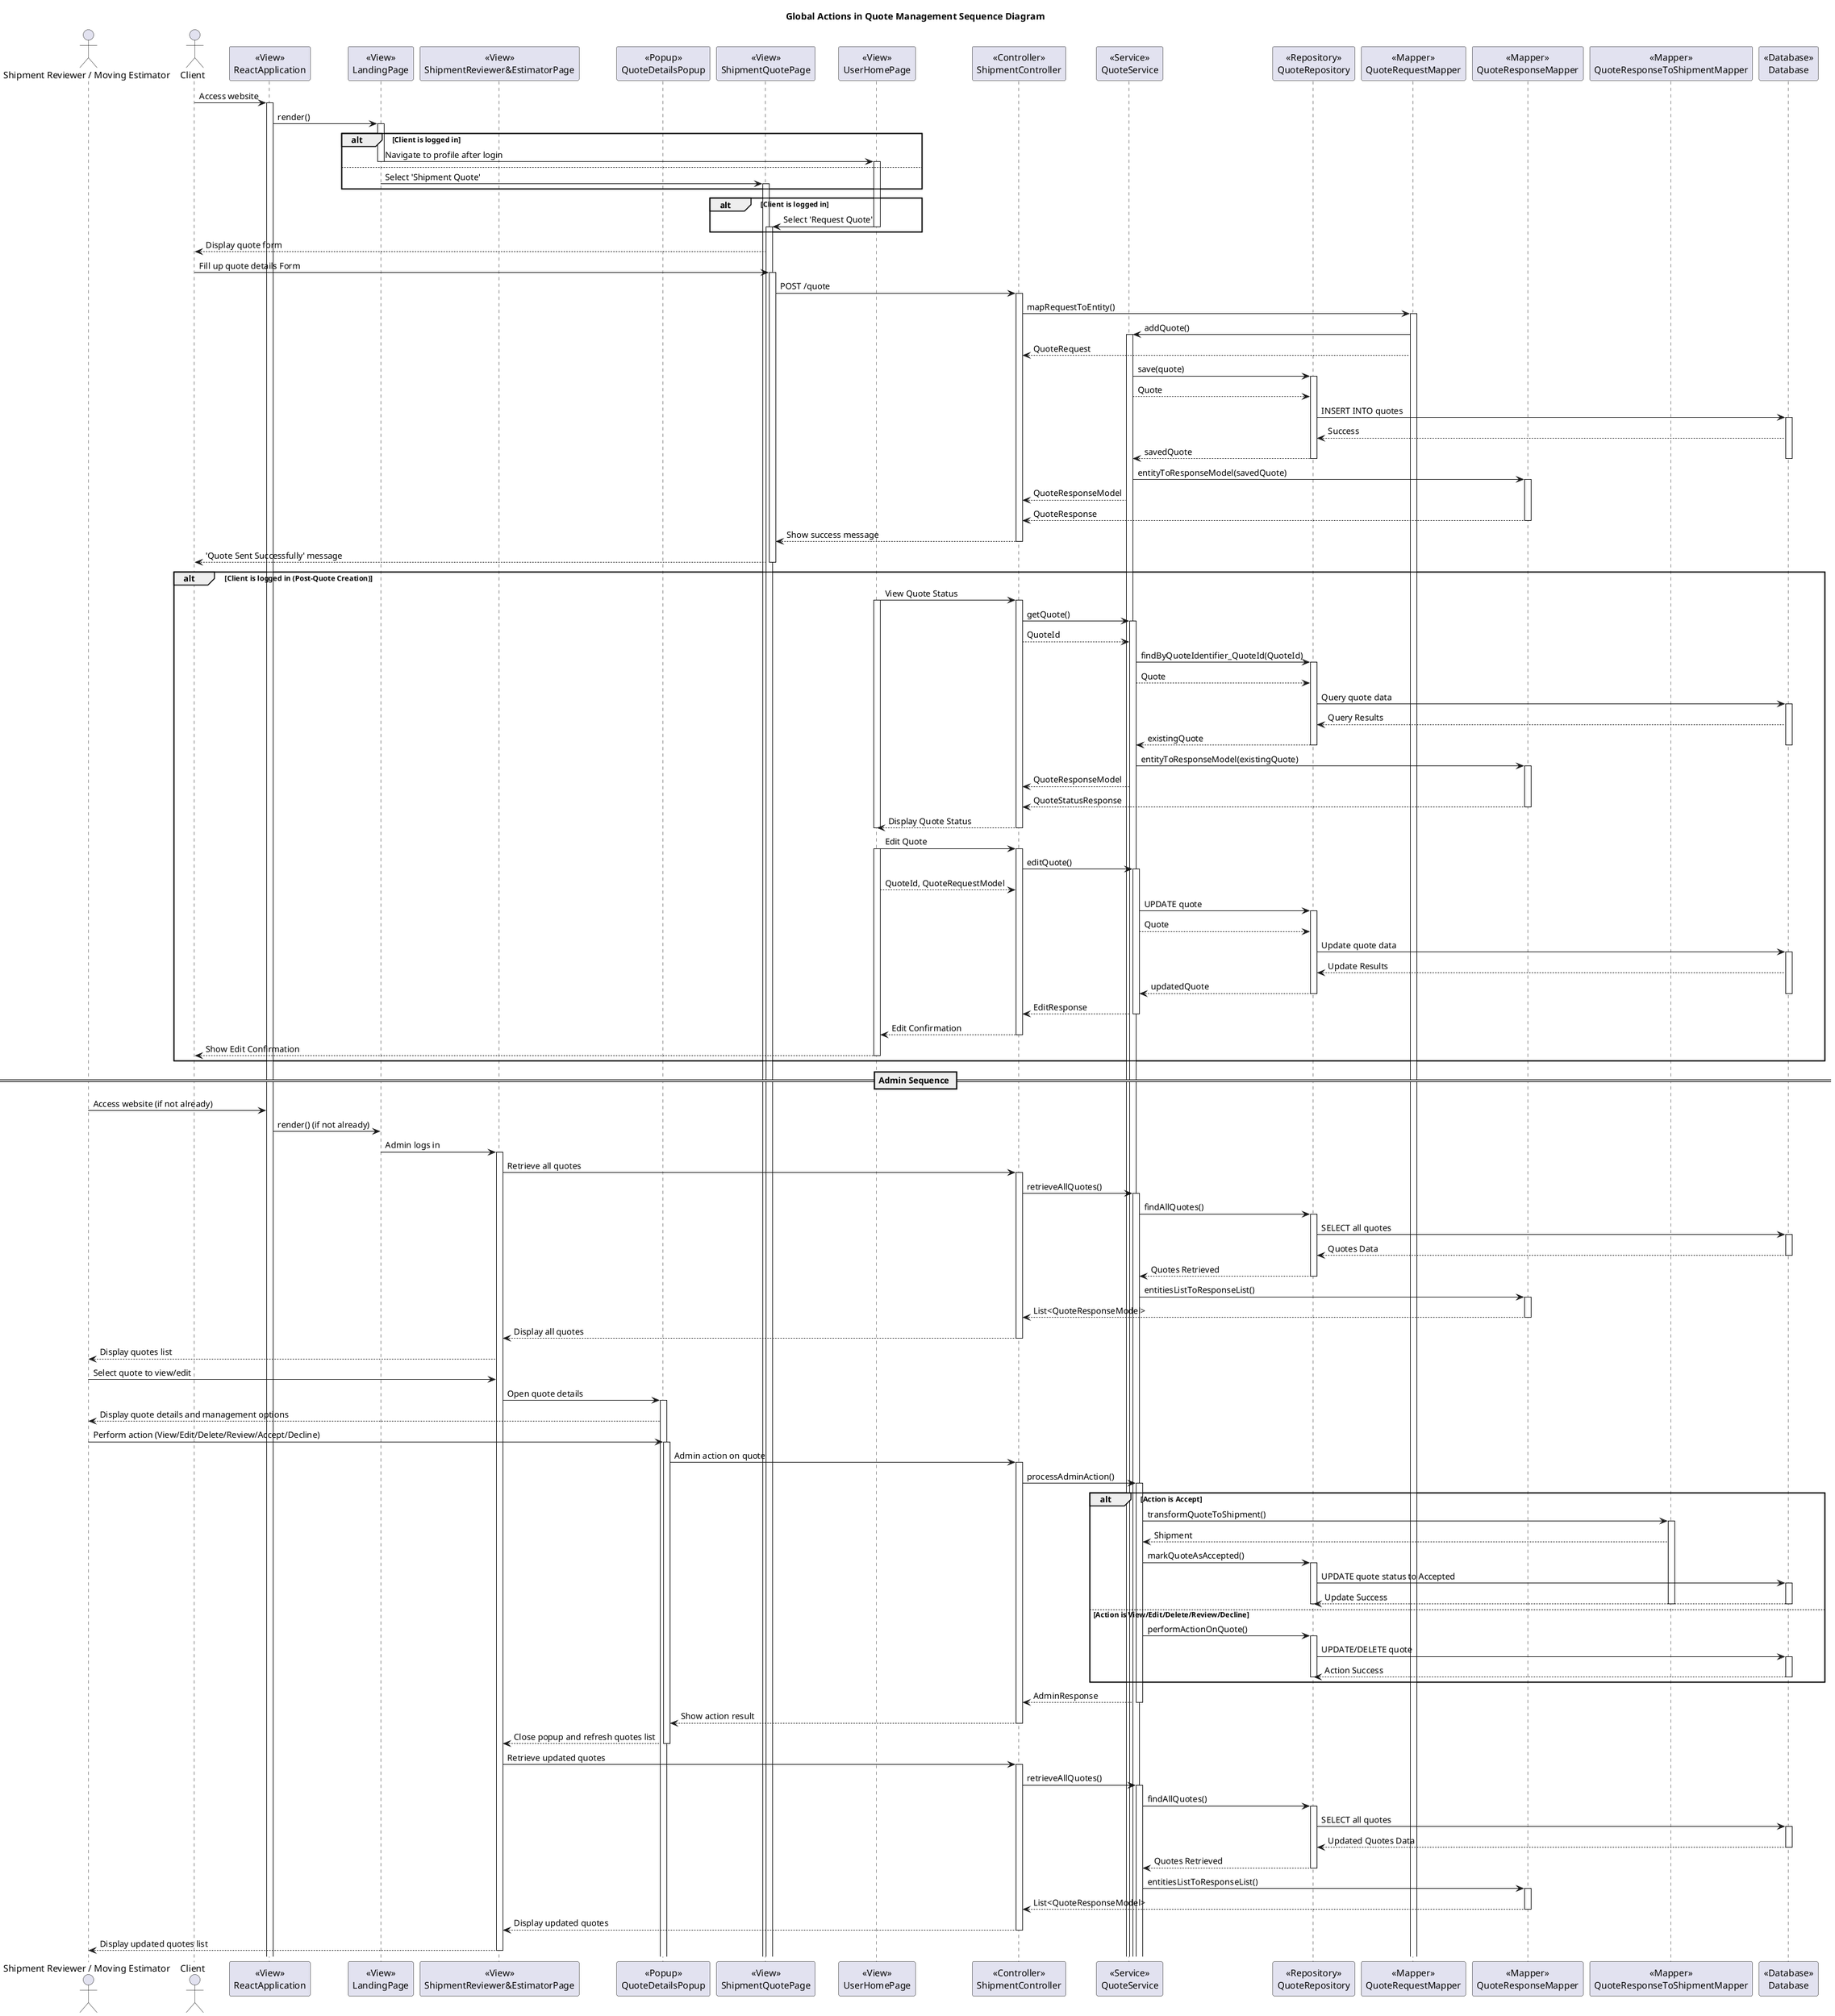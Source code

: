 @startuml
title Global Actions in Quote Management Sequence Diagram

actor "Shipment Reviewer / Moving Estimator" as Admin
actor Client

participant ReactApplication as "<<View>>\nReactApplication"
participant LandingPage as "<<View>>\nLandingPage"
participant ShipmentReviewerPage as "<<View>>\nShipmentReviewer&EstimatorPage"
participant QuotePopup as "<<Popup>>\nQuoteDetailsPopup"
participant ShipmentQuotePage as "<<View>>\nShipmentQuotePage"
participant UserHomePage as "<<View>>\nUserHomePage"
participant ShipmentController as "<<Controller>>\nShipmentController"
participant QuoteService as "<<Service>>\nQuoteService"
participant QuoteRepository as "<<Repository>>\nQuoteRepository"
participant QuoteRequestMapper as "<<Mapper>>\nQuoteRequestMapper"
participant QuoteResponseMapper as "<<Mapper>>\nQuoteResponseMapper"
participant QuoteResponseToShipmentMapper as "<<Mapper>>\nQuoteResponseToShipmentMapper"
participant Database as "<<Database>>\nDatabase"

' Client Actions
Client -> ReactApplication : Access website
activate ReactApplication
ReactApplication -> LandingPage : render()
activate LandingPage

alt Client is logged in
    LandingPage -> UserHomePage : Navigate to profile after login
    deactivate LandingPage
    activate UserHomePage
else
    LandingPage -> ShipmentQuotePage : Select 'Shipment Quote'
    deactivate LandingPage
    activate ShipmentQuotePage
end

alt Client is logged in
    UserHomePage -> ShipmentQuotePage : Select 'Request Quote'
    deactivate UserHomePage
    activate ShipmentQuotePage
end

ShipmentQuotePage --> Client : Display quote form
Client -> ShipmentQuotePage : Fill up quote details Form
activate ShipmentQuotePage

ShipmentQuotePage -> ShipmentController : POST /quote
activate ShipmentController

ShipmentController -> QuoteRequestMapper : mapRequestToEntity()
activate QuoteRequestMapper

QuoteRequestMapper -> QuoteService : addQuote()
activate QuoteService
QuoteRequestMapper --> ShipmentController : QuoteRequest

QuoteService -> QuoteRepository : save(quote)
activate QuoteRepository
QuoteService --> QuoteRepository : Quote

QuoteRepository -> Database : INSERT INTO quotes
activate Database
Database --> QuoteRepository : Success
QuoteRepository --> QuoteService : savedQuote

deactivate Database
deactivate QuoteRepository

QuoteService -> QuoteResponseMapper : entityToResponseModel(savedQuote)
activate QuoteResponseMapper
QuoteService --> ShipmentController : QuoteResponseModel

QuoteResponseMapper --> ShipmentController : QuoteResponse
deactivate QuoteResponseMapper

ShipmentController --> ShipmentQuotePage : Show success message
deactivate ShipmentController

ShipmentQuotePage --> Client : 'Quote Sent Successfully' message
deactivate ShipmentQuotePage

alt Client is logged in (Post-Quote Creation)
    UserHomePage -> ShipmentController : View Quote Status
    activate UserHomePage
    activate ShipmentController

    ShipmentController -> QuoteService : getQuote()
    activate QuoteService
    ShipmentController --> QuoteService : QuoteId

    QuoteService -> QuoteRepository : findByQuoteIdentifier_QuoteId(QuoteId)
    activate QuoteRepository
    QuoteService --> QuoteRepository : Quote

    QuoteRepository -> Database : Query quote data
    activate Database
    Database --> QuoteRepository : Query Results
    QuoteRepository --> QuoteService : existingQuote

    deactivate Database
    deactivate QuoteRepository

    QuoteService -> QuoteResponseMapper : entityToResponseModel(existingQuote)
    activate QuoteResponseMapper
    QuoteService --> ShipmentController : QuoteResponseModel

    QuoteResponseMapper --> ShipmentController : QuoteStatusResponse
    deactivate QuoteResponseMapper

    ShipmentController --> UserHomePage : Display Quote Status
    deactivate ShipmentController
    deactivate UserHomePage

    UserHomePage -> ShipmentController : Edit Quote
    activate UserHomePage
    activate ShipmentController

    ShipmentController -> QuoteService : editQuote()
    activate QuoteService
    UserHomePage --> ShipmentController : QuoteId, QuoteRequestModel

    QuoteService -> QuoteRepository : UPDATE quote
    activate QuoteRepository
    QuoteService --> QuoteRepository : Quote

    QuoteRepository -> Database : Update quote data
    activate Database
    Database --> QuoteRepository : Update Results
    QuoteRepository --> QuoteService : updatedQuote

    deactivate Database
    deactivate QuoteRepository

    QuoteService --> ShipmentController : EditResponse
    deactivate QuoteService

    ShipmentController --> UserHomePage : Edit Confirmation
    deactivate ShipmentController

    UserHomePage --> Client : Show Edit Confirmation
    deactivate UserHomePage
end

== Admin Sequence ==

Admin -> ReactApplication : Access website (if not already)
ReactApplication -> LandingPage : render() (if not already)
LandingPage -> ShipmentReviewerPage : Admin logs in
deactivate LandingPage
activate ShipmentReviewerPage

ShipmentReviewerPage -> ShipmentController : Retrieve all quotes
activate ShipmentController

ShipmentController -> QuoteService : retrieveAllQuotes()
activate QuoteService

QuoteService -> QuoteRepository : findAllQuotes()
activate QuoteRepository

QuoteRepository -> Database : SELECT all quotes
activate Database
Database --> QuoteRepository : Quotes Data

deactivate Database
QuoteRepository --> QuoteService : Quotes Retrieved

deactivate QuoteRepository
QuoteService -> QuoteResponseMapper : entitiesListToResponseList()
activate QuoteResponseMapper
QuoteResponseMapper --> ShipmentController : List<QuoteResponseModel>

deactivate QuoteResponseMapper
ShipmentController --> ShipmentReviewerPage : Display all quotes
deactivate ShipmentController

ShipmentReviewerPage --> Admin : Display quotes list
Admin -> ShipmentReviewerPage : Select quote to view/edit

ShipmentReviewerPage -> QuotePopup : Open quote details
activate QuotePopup

QuotePopup --> Admin : Display quote details and management options
Admin -> QuotePopup : Perform action (View/Edit/Delete/Review/Accept/Decline)
activate QuotePopup

QuotePopup -> ShipmentController : Admin action on quote
activate ShipmentController

ShipmentController -> QuoteService : processAdminAction()
activate QuoteService

alt Action is Accept
    QuoteService -> QuoteResponseToShipmentMapper : transformQuoteToShipment()
    activate QuoteResponseToShipmentMapper
    QuoteResponseToShipmentMapper --> QuoteService : Shipment

    QuoteService -> QuoteRepository : markQuoteAsAccepted()
    activate QuoteRepository

    QuoteRepository -> Database : UPDATE quote status to Accepted
    activate Database
    Database --> QuoteRepository : Update Success

    deactivate Database
    deactivate QuoteRepository
    deactivate QuoteResponseToShipmentMapper

else Action is View/Edit/Delete/Review/Decline
    QuoteService -> QuoteRepository : performActionOnQuote()
    activate QuoteRepository

    QuoteRepository -> Database : UPDATE/DELETE quote
    activate Database
    Database --> QuoteRepository : Action Success

    deactivate Database
    deactivate QuoteRepository
end

QuoteService --> ShipmentController : AdminResponse
deactivate QuoteService

ShipmentController --> QuotePopup : Show action result
deactivate ShipmentController

QuotePopup --> ShipmentReviewerPage : Close popup and refresh quotes list
deactivate QuotePopup

ShipmentReviewerPage -> ShipmentController : Retrieve updated quotes
activate ShipmentController

ShipmentController -> QuoteService : retrieveAllQuotes()
activate QuoteService

QuoteService -> QuoteRepository : findAllQuotes()
activate QuoteRepository

QuoteRepository -> Database : SELECT all quotes
activate Database
Database --> QuoteRepository : Updated Quotes Data

deactivate Database
QuoteRepository --> QuoteService : Quotes Retrieved

deactivate QuoteRepository
QuoteService -> QuoteResponseMapper : entitiesListToResponseList()
activate QuoteResponseMapper
QuoteResponseMapper --> ShipmentController : List<QuoteResponseModel>

deactivate QuoteResponseMapper
ShipmentController --> ShipmentReviewerPage : Display updated quotes
deactivate ShipmentController

ShipmentReviewerPage --> Admin : Display updated quotes list
deactivate ShipmentReviewerPage

@enduml
